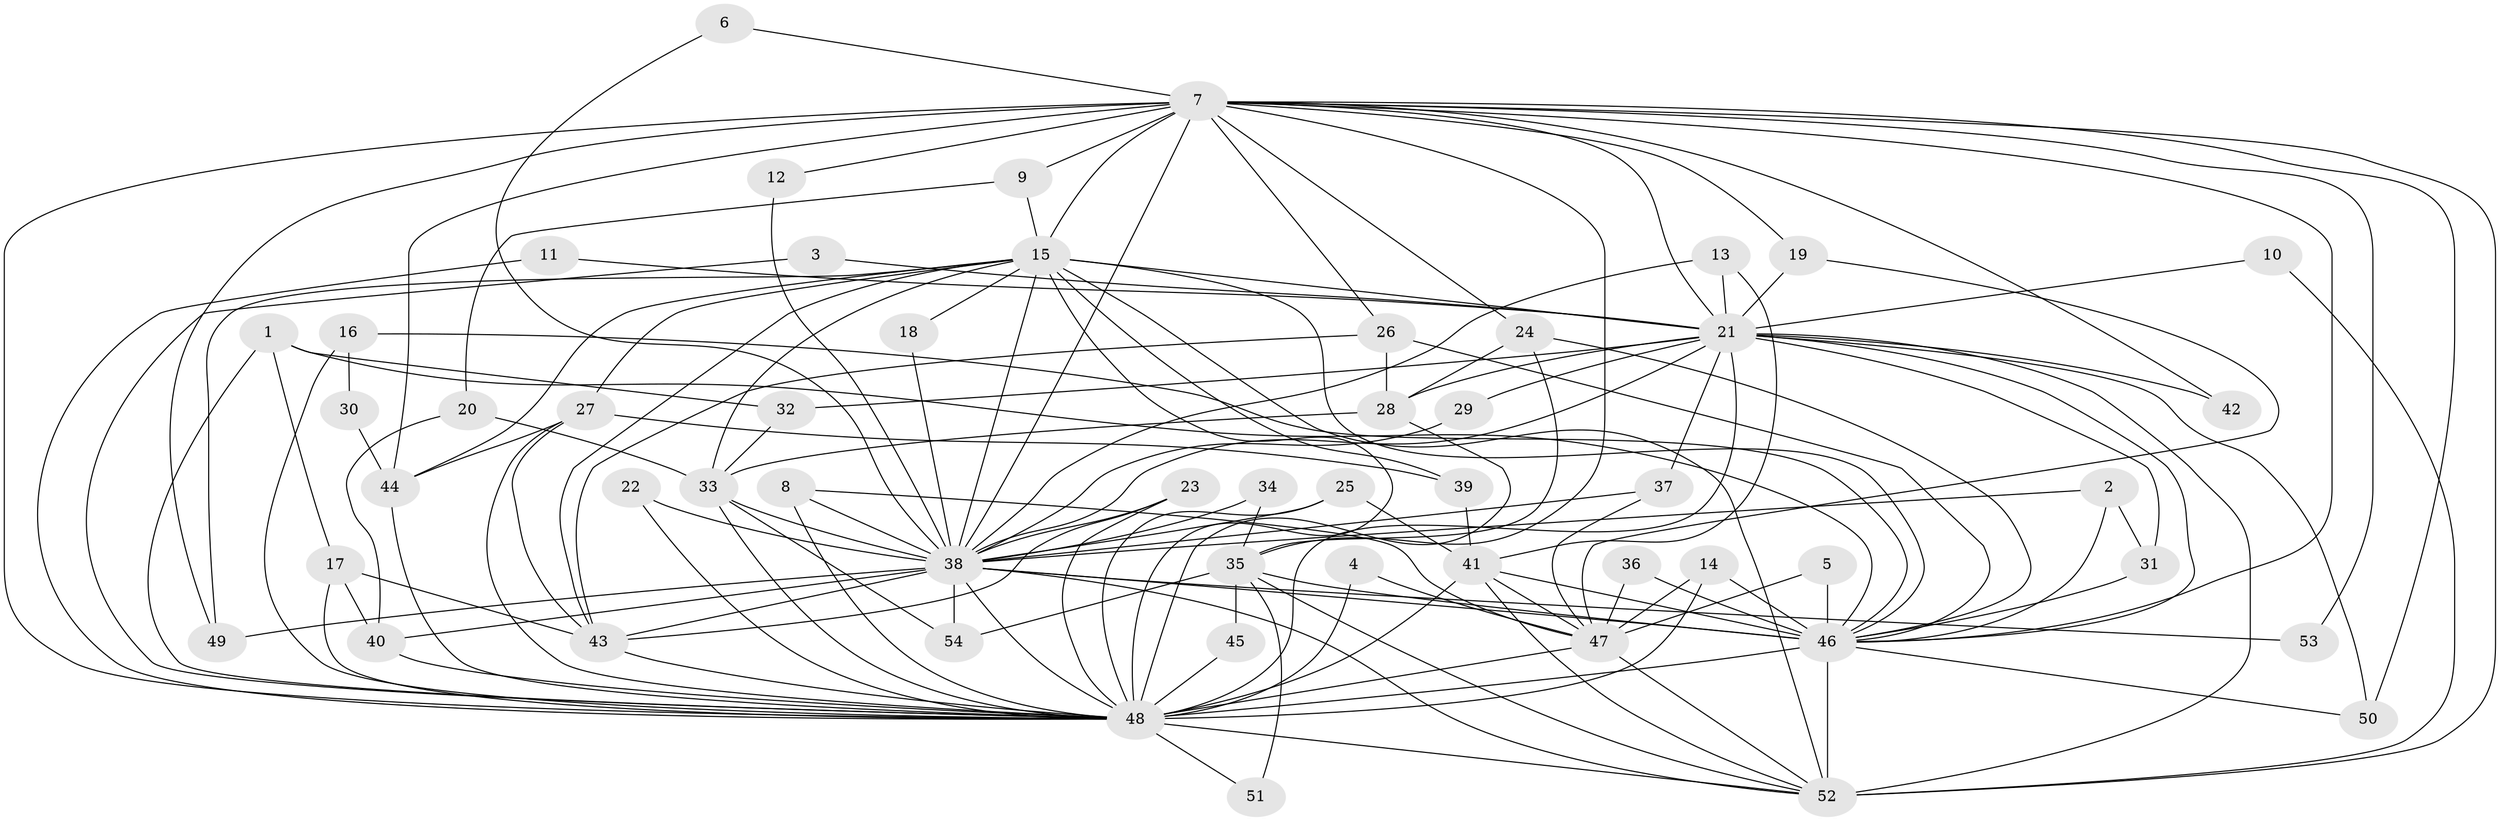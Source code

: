 // original degree distribution, {18: 0.009259259259259259, 23: 0.009259259259259259, 15: 0.018518518518518517, 31: 0.018518518518518517, 17: 0.009259259259259259, 19: 0.018518518518518517, 24: 0.009259259259259259, 3: 0.1574074074074074, 2: 0.6018518518518519, 12: 0.009259259259259259, 7: 0.018518518518518517, 9: 0.009259259259259259, 5: 0.018518518518518517, 4: 0.07407407407407407, 6: 0.018518518518518517}
// Generated by graph-tools (version 1.1) at 2025/01/03/09/25 03:01:27]
// undirected, 54 vertices, 144 edges
graph export_dot {
graph [start="1"]
  node [color=gray90,style=filled];
  1;
  2;
  3;
  4;
  5;
  6;
  7;
  8;
  9;
  10;
  11;
  12;
  13;
  14;
  15;
  16;
  17;
  18;
  19;
  20;
  21;
  22;
  23;
  24;
  25;
  26;
  27;
  28;
  29;
  30;
  31;
  32;
  33;
  34;
  35;
  36;
  37;
  38;
  39;
  40;
  41;
  42;
  43;
  44;
  45;
  46;
  47;
  48;
  49;
  50;
  51;
  52;
  53;
  54;
  1 -- 17 [weight=1.0];
  1 -- 32 [weight=1.0];
  1 -- 46 [weight=1.0];
  1 -- 48 [weight=1.0];
  2 -- 31 [weight=1.0];
  2 -- 38 [weight=1.0];
  2 -- 46 [weight=1.0];
  3 -- 21 [weight=1.0];
  3 -- 48 [weight=1.0];
  4 -- 47 [weight=1.0];
  4 -- 48 [weight=1.0];
  5 -- 46 [weight=1.0];
  5 -- 47 [weight=1.0];
  6 -- 7 [weight=1.0];
  6 -- 38 [weight=1.0];
  7 -- 9 [weight=1.0];
  7 -- 12 [weight=1.0];
  7 -- 15 [weight=2.0];
  7 -- 19 [weight=1.0];
  7 -- 21 [weight=2.0];
  7 -- 24 [weight=1.0];
  7 -- 26 [weight=1.0];
  7 -- 35 [weight=1.0];
  7 -- 38 [weight=3.0];
  7 -- 42 [weight=1.0];
  7 -- 44 [weight=2.0];
  7 -- 46 [weight=4.0];
  7 -- 48 [weight=4.0];
  7 -- 49 [weight=1.0];
  7 -- 50 [weight=1.0];
  7 -- 52 [weight=2.0];
  7 -- 53 [weight=1.0];
  8 -- 38 [weight=1.0];
  8 -- 47 [weight=1.0];
  8 -- 48 [weight=1.0];
  9 -- 15 [weight=1.0];
  9 -- 20 [weight=1.0];
  10 -- 21 [weight=1.0];
  10 -- 52 [weight=1.0];
  11 -- 21 [weight=1.0];
  11 -- 48 [weight=1.0];
  12 -- 38 [weight=1.0];
  13 -- 21 [weight=1.0];
  13 -- 38 [weight=1.0];
  13 -- 41 [weight=1.0];
  14 -- 46 [weight=1.0];
  14 -- 47 [weight=1.0];
  14 -- 48 [weight=1.0];
  15 -- 18 [weight=1.0];
  15 -- 21 [weight=1.0];
  15 -- 27 [weight=1.0];
  15 -- 33 [weight=1.0];
  15 -- 38 [weight=1.0];
  15 -- 39 [weight=1.0];
  15 -- 43 [weight=1.0];
  15 -- 44 [weight=1.0];
  15 -- 46 [weight=2.0];
  15 -- 48 [weight=4.0];
  15 -- 49 [weight=1.0];
  15 -- 52 [weight=1.0];
  16 -- 30 [weight=1.0];
  16 -- 46 [weight=1.0];
  16 -- 48 [weight=2.0];
  17 -- 40 [weight=1.0];
  17 -- 43 [weight=1.0];
  17 -- 48 [weight=1.0];
  18 -- 38 [weight=1.0];
  19 -- 21 [weight=1.0];
  19 -- 47 [weight=1.0];
  20 -- 33 [weight=1.0];
  20 -- 40 [weight=1.0];
  21 -- 28 [weight=1.0];
  21 -- 29 [weight=1.0];
  21 -- 31 [weight=1.0];
  21 -- 32 [weight=1.0];
  21 -- 37 [weight=1.0];
  21 -- 38 [weight=1.0];
  21 -- 42 [weight=1.0];
  21 -- 46 [weight=2.0];
  21 -- 48 [weight=3.0];
  21 -- 50 [weight=1.0];
  21 -- 52 [weight=3.0];
  22 -- 38 [weight=1.0];
  22 -- 48 [weight=1.0];
  23 -- 38 [weight=2.0];
  23 -- 43 [weight=1.0];
  23 -- 48 [weight=1.0];
  24 -- 28 [weight=1.0];
  24 -- 35 [weight=1.0];
  24 -- 46 [weight=1.0];
  25 -- 38 [weight=1.0];
  25 -- 41 [weight=1.0];
  25 -- 48 [weight=1.0];
  26 -- 28 [weight=1.0];
  26 -- 43 [weight=1.0];
  26 -- 46 [weight=1.0];
  27 -- 39 [weight=1.0];
  27 -- 43 [weight=1.0];
  27 -- 44 [weight=1.0];
  27 -- 48 [weight=1.0];
  28 -- 33 [weight=1.0];
  28 -- 48 [weight=1.0];
  29 -- 38 [weight=1.0];
  30 -- 44 [weight=1.0];
  31 -- 46 [weight=1.0];
  32 -- 33 [weight=1.0];
  33 -- 38 [weight=1.0];
  33 -- 48 [weight=1.0];
  33 -- 54 [weight=1.0];
  34 -- 35 [weight=1.0];
  34 -- 38 [weight=1.0];
  35 -- 45 [weight=1.0];
  35 -- 46 [weight=2.0];
  35 -- 51 [weight=1.0];
  35 -- 52 [weight=1.0];
  35 -- 54 [weight=1.0];
  36 -- 46 [weight=1.0];
  36 -- 47 [weight=1.0];
  37 -- 38 [weight=1.0];
  37 -- 47 [weight=1.0];
  38 -- 40 [weight=1.0];
  38 -- 43 [weight=1.0];
  38 -- 46 [weight=2.0];
  38 -- 48 [weight=4.0];
  38 -- 49 [weight=1.0];
  38 -- 52 [weight=1.0];
  38 -- 53 [weight=1.0];
  38 -- 54 [weight=1.0];
  39 -- 41 [weight=1.0];
  40 -- 48 [weight=1.0];
  41 -- 46 [weight=1.0];
  41 -- 47 [weight=1.0];
  41 -- 48 [weight=1.0];
  41 -- 52 [weight=1.0];
  43 -- 48 [weight=1.0];
  44 -- 48 [weight=1.0];
  45 -- 48 [weight=2.0];
  46 -- 48 [weight=6.0];
  46 -- 50 [weight=1.0];
  46 -- 52 [weight=3.0];
  47 -- 48 [weight=2.0];
  47 -- 52 [weight=2.0];
  48 -- 51 [weight=1.0];
  48 -- 52 [weight=2.0];
}
